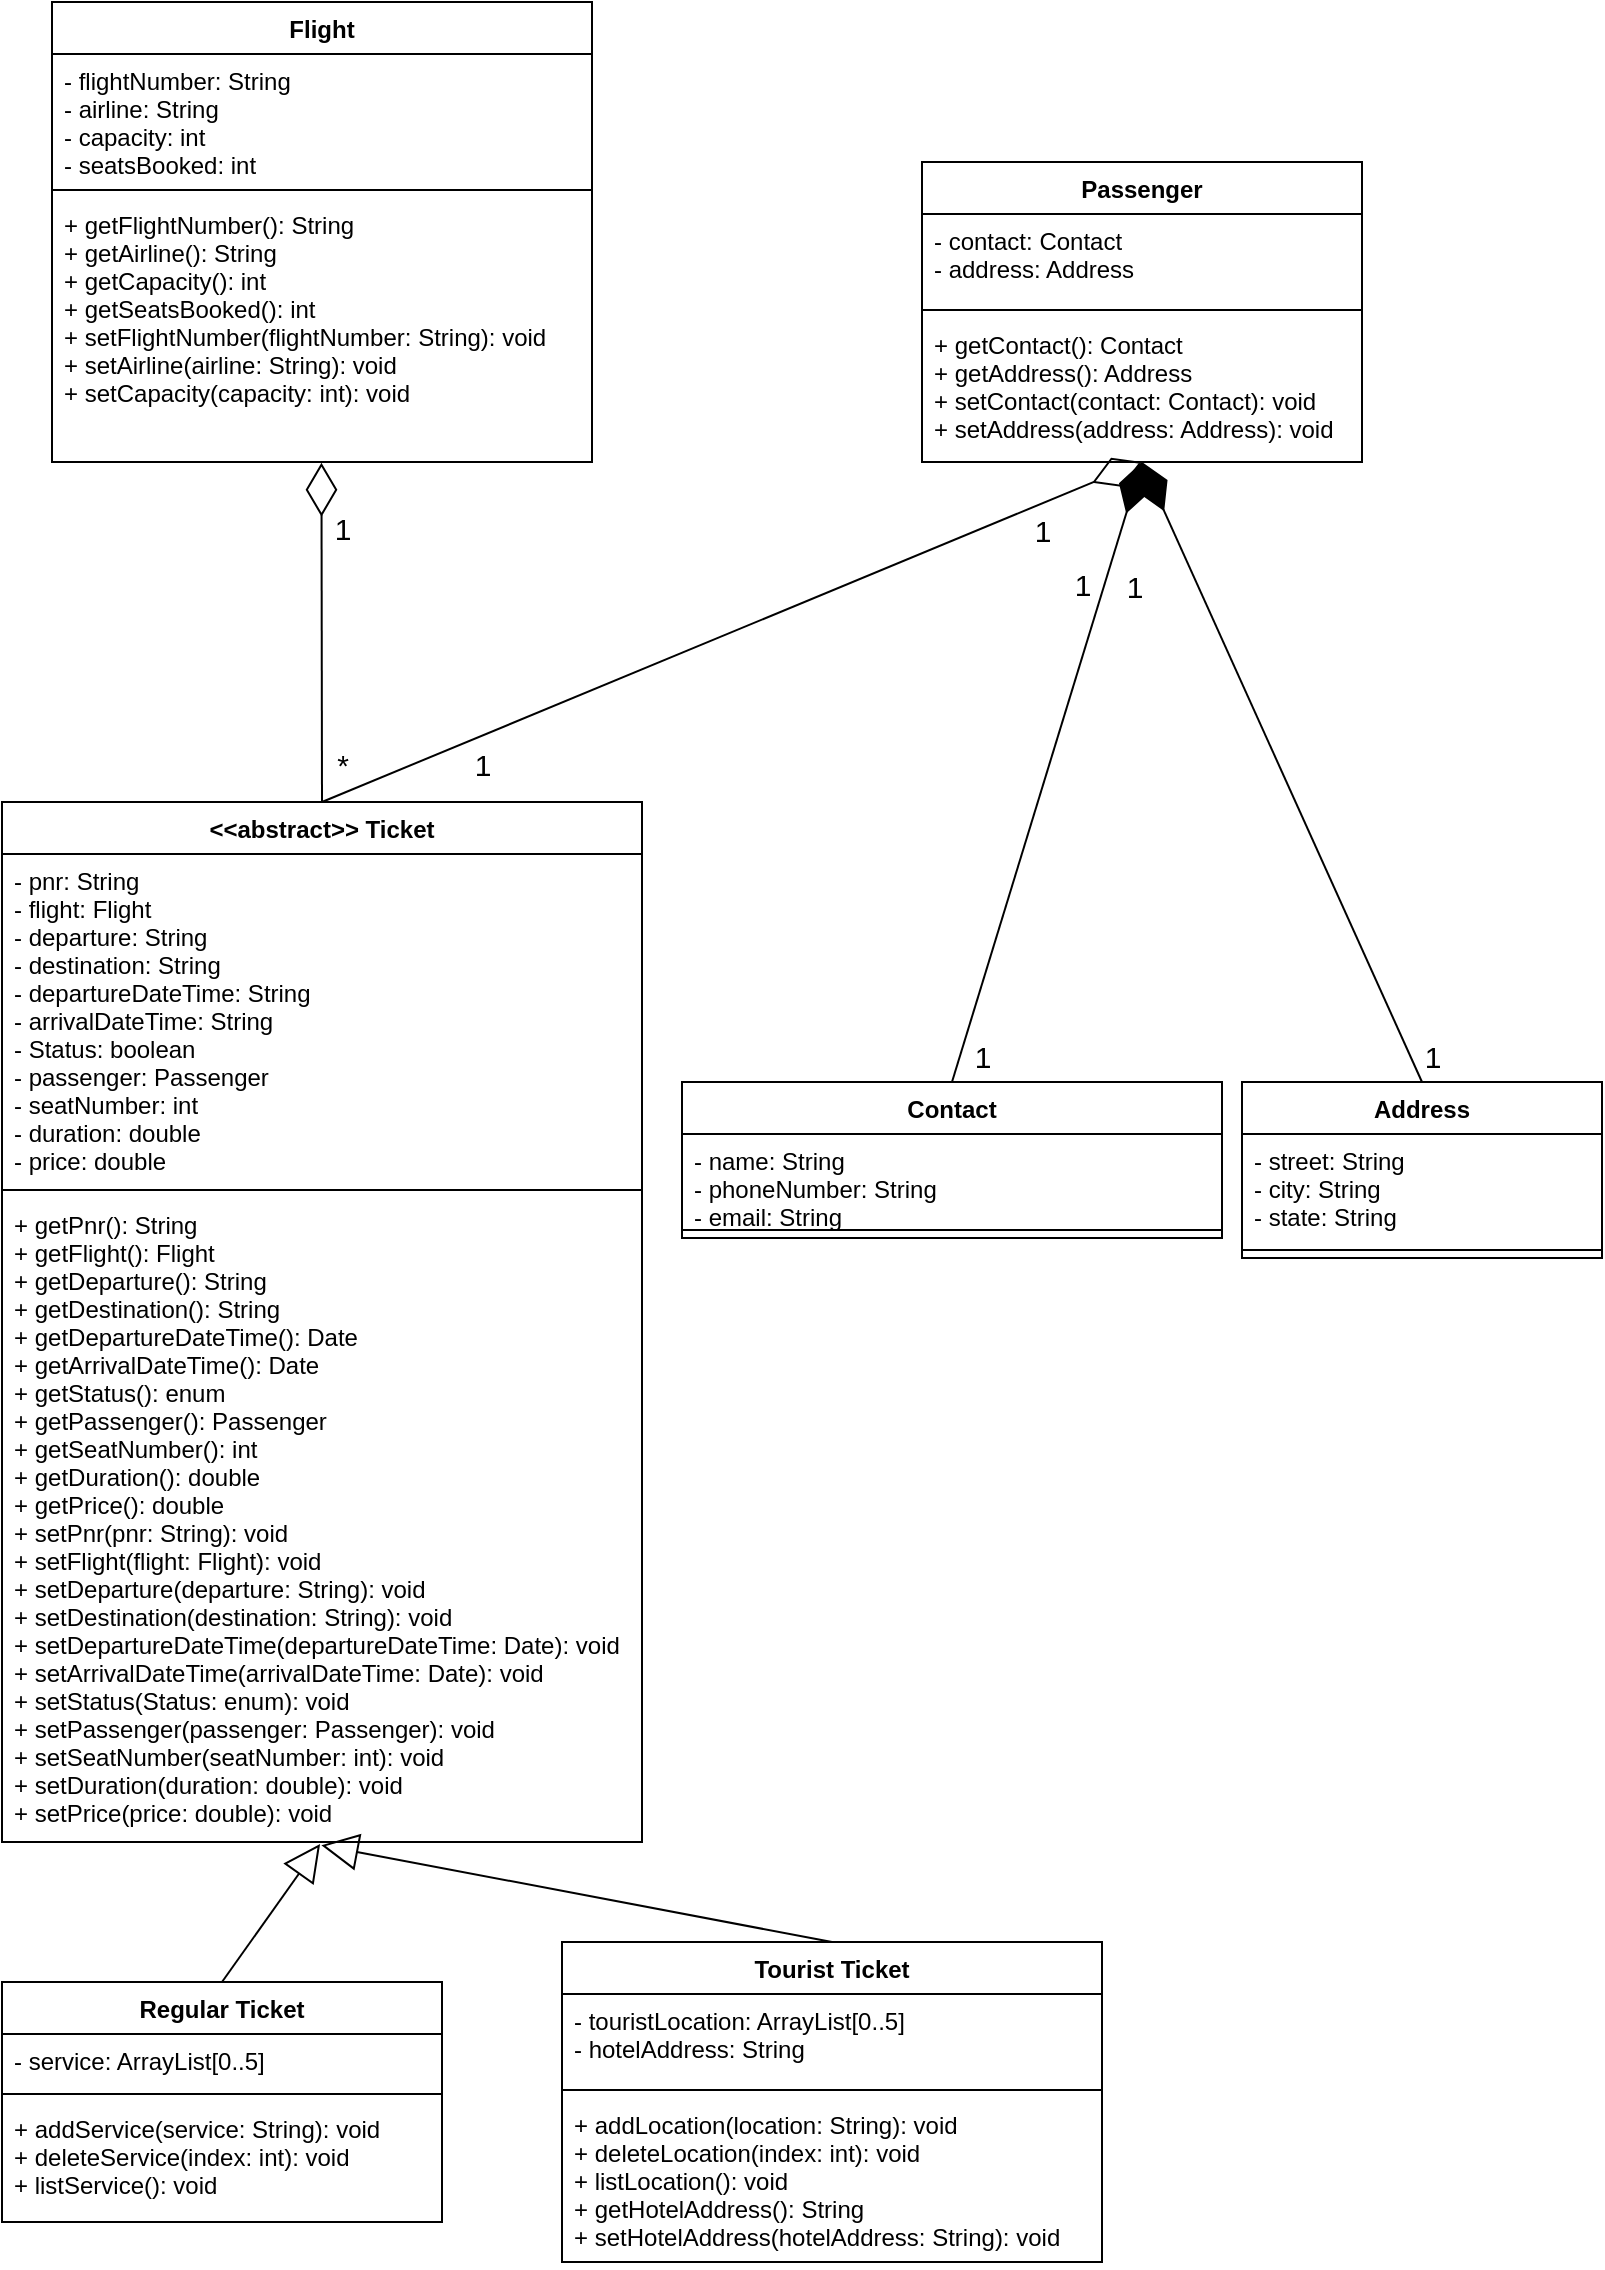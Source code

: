 <mxfile version="15.9.1" type="device"><diagram id="C5RBs43oDa-KdzZeNtuy" name="Page-1"><mxGraphModel dx="521" dy="293" grid="1" gridSize="10" guides="1" tooltips="1" connect="1" arrows="1" fold="1" page="1" pageScale="1" pageWidth="827" pageHeight="1169" math="0" shadow="0"><root><mxCell id="WIyWlLk6GJQsqaUBKTNV-0"/><mxCell id="WIyWlLk6GJQsqaUBKTNV-1" parent="WIyWlLk6GJQsqaUBKTNV-0"/><mxCell id="Q1KW933BfnPNj-5fIado-0" value="Flight" style="swimlane;fontStyle=1;align=center;verticalAlign=top;childLayout=stackLayout;horizontal=1;startSize=26;horizontalStack=0;resizeParent=1;resizeParentMax=0;resizeLast=0;collapsible=1;marginBottom=0;" parent="WIyWlLk6GJQsqaUBKTNV-1" vertex="1"><mxGeometry x="45" y="30" width="270" height="230" as="geometry"/></mxCell><mxCell id="Q1KW933BfnPNj-5fIado-1" value="- flightNumber: String&#10;- airline: String&#10;- capacity: int&#10;- seatsBooked: int" style="text;strokeColor=none;fillColor=none;align=left;verticalAlign=top;spacingLeft=4;spacingRight=4;overflow=hidden;rotatable=0;points=[[0,0.5],[1,0.5]];portConstraint=eastwest;" parent="Q1KW933BfnPNj-5fIado-0" vertex="1"><mxGeometry y="26" width="270" height="64" as="geometry"/></mxCell><mxCell id="Q1KW933BfnPNj-5fIado-2" value="" style="line;strokeWidth=1;fillColor=none;align=left;verticalAlign=middle;spacingTop=-1;spacingLeft=3;spacingRight=3;rotatable=0;labelPosition=right;points=[];portConstraint=eastwest;" parent="Q1KW933BfnPNj-5fIado-0" vertex="1"><mxGeometry y="90" width="270" height="8" as="geometry"/></mxCell><mxCell id="Q1KW933BfnPNj-5fIado-3" value="+ getFlightNumber(): String&#10;+ getAirline(): String&#10;+ getCapacity(): int&#10;+ getSeatsBooked(): int&#10;+ setFlightNumber(flightNumber: String): void&#10;+ setAirline(airline: String): void&#10;+ setCapacity(capacity: int): void" style="text;strokeColor=none;fillColor=none;align=left;verticalAlign=top;spacingLeft=4;spacingRight=4;overflow=hidden;rotatable=0;points=[[0,0.5],[1,0.5]];portConstraint=eastwest;" parent="Q1KW933BfnPNj-5fIado-0" vertex="1"><mxGeometry y="98" width="270" height="132" as="geometry"/></mxCell><mxCell id="Q1KW933BfnPNj-5fIado-4" value="Passenger" style="swimlane;fontStyle=1;align=center;verticalAlign=top;childLayout=stackLayout;horizontal=1;startSize=26;horizontalStack=0;resizeParent=1;resizeParentMax=0;resizeLast=0;collapsible=1;marginBottom=0;" parent="WIyWlLk6GJQsqaUBKTNV-1" vertex="1"><mxGeometry x="480" y="110" width="220" height="150" as="geometry"/></mxCell><mxCell id="Q1KW933BfnPNj-5fIado-5" value="- contact: Contact&#10;- address: Address" style="text;strokeColor=none;fillColor=none;align=left;verticalAlign=top;spacingLeft=4;spacingRight=4;overflow=hidden;rotatable=0;points=[[0,0.5],[1,0.5]];portConstraint=eastwest;" parent="Q1KW933BfnPNj-5fIado-4" vertex="1"><mxGeometry y="26" width="220" height="44" as="geometry"/></mxCell><mxCell id="Q1KW933BfnPNj-5fIado-6" value="" style="line;strokeWidth=1;fillColor=none;align=left;verticalAlign=middle;spacingTop=-1;spacingLeft=3;spacingRight=3;rotatable=0;labelPosition=right;points=[];portConstraint=eastwest;" parent="Q1KW933BfnPNj-5fIado-4" vertex="1"><mxGeometry y="70" width="220" height="8" as="geometry"/></mxCell><mxCell id="Q1KW933BfnPNj-5fIado-7" value="+ getContact(): Contact&#10;+ getAddress(): Address&#10;+ setContact(contact: Contact): void&#10;+ setAddress(address: Address): void" style="text;strokeColor=none;fillColor=none;align=left;verticalAlign=top;spacingLeft=4;spacingRight=4;overflow=hidden;rotatable=0;points=[[0,0.5],[1,0.5]];portConstraint=eastwest;" parent="Q1KW933BfnPNj-5fIado-4" vertex="1"><mxGeometry y="78" width="220" height="72" as="geometry"/></mxCell><mxCell id="Q1KW933BfnPNj-5fIado-8" value="&lt;&lt;abstract&gt;&gt; Ticket" style="swimlane;fontStyle=1;align=center;verticalAlign=top;childLayout=stackLayout;horizontal=1;startSize=26;horizontalStack=0;resizeParent=1;resizeParentMax=0;resizeLast=0;collapsible=1;marginBottom=0;" parent="WIyWlLk6GJQsqaUBKTNV-1" vertex="1"><mxGeometry x="20" y="430" width="320" height="520" as="geometry"/></mxCell><mxCell id="Q1KW933BfnPNj-5fIado-9" value="- pnr: String&#10;- flight: Flight&#10;- departure: String&#10;- destination: String&#10;- departureDateTime: String&#10;- arrivalDateTime: String&#10;- Status: boolean&#10;- passenger: Passenger&#10;- seatNumber: int&#10;- duration: double&#10;- price: double" style="text;strokeColor=none;fillColor=none;align=left;verticalAlign=top;spacingLeft=4;spacingRight=4;overflow=hidden;rotatable=0;points=[[0,0.5],[1,0.5]];portConstraint=eastwest;" parent="Q1KW933BfnPNj-5fIado-8" vertex="1"><mxGeometry y="26" width="320" height="164" as="geometry"/></mxCell><mxCell id="Q1KW933BfnPNj-5fIado-10" value="" style="line;strokeWidth=1;fillColor=none;align=left;verticalAlign=middle;spacingTop=-1;spacingLeft=3;spacingRight=3;rotatable=0;labelPosition=right;points=[];portConstraint=eastwest;" parent="Q1KW933BfnPNj-5fIado-8" vertex="1"><mxGeometry y="190" width="320" height="8" as="geometry"/></mxCell><mxCell id="Q1KW933BfnPNj-5fIado-11" value="+ getPnr(): String&#10;+ getFlight(): Flight&#10;+ getDeparture(): String&#10;+ getDestination(): String&#10;+ getDepartureDateTime(): Date&#10;+ getArrivalDateTime(): Date&#10;+ getStatus(): enum&#10;+ getPassenger(): Passenger&#10;+ getSeatNumber(): int&#10;+ getDuration(): double&#10;+ getPrice(): double&#10;+ setPnr(pnr: String): void&#10;+ setFlight(flight: Flight): void&#10;+ setDeparture(departure: String): void&#10;+ setDestination(destination: String): void&#10;+ setDepartureDateTime(departureDateTime: Date): void&#10;+ setArrivalDateTime(arrivalDateTime: Date): void&#10;+ setStatus(Status: enum): void&#10;+ setPassenger(passenger: Passenger): void&#10;+ setSeatNumber(seatNumber: int): void&#10;+ setDuration(duration: double): void&#10;+ setPrice(price: double): void" style="text;strokeColor=none;fillColor=none;align=left;verticalAlign=top;spacingLeft=4;spacingRight=4;overflow=hidden;rotatable=0;points=[[0,0.5],[1,0.5]];portConstraint=eastwest;" parent="Q1KW933BfnPNj-5fIado-8" vertex="1"><mxGeometry y="198" width="320" height="322" as="geometry"/></mxCell><mxCell id="Q1KW933BfnPNj-5fIado-12" value="Contact" style="swimlane;fontStyle=1;align=center;verticalAlign=top;childLayout=stackLayout;horizontal=1;startSize=26;horizontalStack=0;resizeParent=1;resizeParentMax=0;resizeLast=0;collapsible=1;marginBottom=0;" parent="WIyWlLk6GJQsqaUBKTNV-1" vertex="1"><mxGeometry x="360" y="570" width="270" height="78" as="geometry"/></mxCell><mxCell id="Q1KW933BfnPNj-5fIado-13" value="- name: String&#10;- phoneNumber: String&#10;- email: String" style="text;strokeColor=none;fillColor=none;align=left;verticalAlign=top;spacingLeft=4;spacingRight=4;overflow=hidden;rotatable=0;points=[[0,0.5],[1,0.5]];portConstraint=eastwest;" parent="Q1KW933BfnPNj-5fIado-12" vertex="1"><mxGeometry y="26" width="270" height="44" as="geometry"/></mxCell><mxCell id="Q1KW933BfnPNj-5fIado-14" value="" style="line;strokeWidth=1;fillColor=none;align=left;verticalAlign=middle;spacingTop=-1;spacingLeft=3;spacingRight=3;rotatable=0;labelPosition=right;points=[];portConstraint=eastwest;" parent="Q1KW933BfnPNj-5fIado-12" vertex="1"><mxGeometry y="70" width="270" height="8" as="geometry"/></mxCell><mxCell id="Q1KW933BfnPNj-5fIado-20" value="Address" style="swimlane;fontStyle=1;align=center;verticalAlign=top;childLayout=stackLayout;horizontal=1;startSize=26;horizontalStack=0;resizeParent=1;resizeParentMax=0;resizeLast=0;collapsible=1;marginBottom=0;" parent="WIyWlLk6GJQsqaUBKTNV-1" vertex="1"><mxGeometry x="640" y="570" width="180" height="88" as="geometry"/></mxCell><mxCell id="Q1KW933BfnPNj-5fIado-21" value="- street: String&#10;- city: String&#10;- state: String" style="text;strokeColor=none;fillColor=none;align=left;verticalAlign=top;spacingLeft=4;spacingRight=4;overflow=hidden;rotatable=0;points=[[0,0.5],[1,0.5]];portConstraint=eastwest;" parent="Q1KW933BfnPNj-5fIado-20" vertex="1"><mxGeometry y="26" width="180" height="54" as="geometry"/></mxCell><mxCell id="Q1KW933BfnPNj-5fIado-22" value="" style="line;strokeWidth=1;fillColor=none;align=left;verticalAlign=middle;spacingTop=-1;spacingLeft=3;spacingRight=3;rotatable=0;labelPosition=right;points=[];portConstraint=eastwest;" parent="Q1KW933BfnPNj-5fIado-20" vertex="1"><mxGeometry y="80" width="180" height="8" as="geometry"/></mxCell><mxCell id="Q1KW933BfnPNj-5fIado-24" value="Regular Ticket" style="swimlane;fontStyle=1;align=center;verticalAlign=top;childLayout=stackLayout;horizontal=1;startSize=26;horizontalStack=0;resizeParent=1;resizeParentMax=0;resizeLast=0;collapsible=1;marginBottom=0;" parent="WIyWlLk6GJQsqaUBKTNV-1" vertex="1"><mxGeometry x="20" y="1020" width="220" height="120" as="geometry"/></mxCell><mxCell id="Q1KW933BfnPNj-5fIado-25" value="- service: ArrayList[0..5]" style="text;strokeColor=none;fillColor=none;align=left;verticalAlign=top;spacingLeft=4;spacingRight=4;overflow=hidden;rotatable=0;points=[[0,0.5],[1,0.5]];portConstraint=eastwest;" parent="Q1KW933BfnPNj-5fIado-24" vertex="1"><mxGeometry y="26" width="220" height="26" as="geometry"/></mxCell><mxCell id="Q1KW933BfnPNj-5fIado-26" value="" style="line;strokeWidth=1;fillColor=none;align=left;verticalAlign=middle;spacingTop=-1;spacingLeft=3;spacingRight=3;rotatable=0;labelPosition=right;points=[];portConstraint=eastwest;" parent="Q1KW933BfnPNj-5fIado-24" vertex="1"><mxGeometry y="52" width="220" height="8" as="geometry"/></mxCell><mxCell id="Q1KW933BfnPNj-5fIado-27" value="+ addService(service: String): void&#10;+ deleteService(index: int): void&#10;+ listService(): void" style="text;strokeColor=none;fillColor=none;align=left;verticalAlign=top;spacingLeft=4;spacingRight=4;overflow=hidden;rotatable=0;points=[[0,0.5],[1,0.5]];portConstraint=eastwest;" parent="Q1KW933BfnPNj-5fIado-24" vertex="1"><mxGeometry y="60" width="220" height="60" as="geometry"/></mxCell><mxCell id="Q1KW933BfnPNj-5fIado-28" value="Tourist Ticket" style="swimlane;fontStyle=1;align=center;verticalAlign=top;childLayout=stackLayout;horizontal=1;startSize=26;horizontalStack=0;resizeParent=1;resizeParentMax=0;resizeLast=0;collapsible=1;marginBottom=0;" parent="WIyWlLk6GJQsqaUBKTNV-1" vertex="1"><mxGeometry x="300" y="1000" width="270" height="160" as="geometry"/></mxCell><mxCell id="Q1KW933BfnPNj-5fIado-29" value="- touristLocation: ArrayList[0..5]&#10;- hotelAddress: String" style="text;strokeColor=none;fillColor=none;align=left;verticalAlign=top;spacingLeft=4;spacingRight=4;overflow=hidden;rotatable=0;points=[[0,0.5],[1,0.5]];portConstraint=eastwest;" parent="Q1KW933BfnPNj-5fIado-28" vertex="1"><mxGeometry y="26" width="270" height="44" as="geometry"/></mxCell><mxCell id="Q1KW933BfnPNj-5fIado-30" value="" style="line;strokeWidth=1;fillColor=none;align=left;verticalAlign=middle;spacingTop=-1;spacingLeft=3;spacingRight=3;rotatable=0;labelPosition=right;points=[];portConstraint=eastwest;" parent="Q1KW933BfnPNj-5fIado-28" vertex="1"><mxGeometry y="70" width="270" height="8" as="geometry"/></mxCell><mxCell id="Q1KW933BfnPNj-5fIado-31" value="+ addLocation(location: String): void&#10;+ deleteLocation(index: int): void&#10;+ listLocation(): void&#10;+ getHotelAddress(): String&#10;+ setHotelAddress(hotelAddress: String): void" style="text;strokeColor=none;fillColor=none;align=left;verticalAlign=top;spacingLeft=4;spacingRight=4;overflow=hidden;rotatable=0;points=[[0,0.5],[1,0.5]];portConstraint=eastwest;" parent="Q1KW933BfnPNj-5fIado-28" vertex="1"><mxGeometry y="78" width="270" height="82" as="geometry"/></mxCell><mxCell id="Q1KW933BfnPNj-5fIado-35" value="" style="endArrow=block;endSize=16;endFill=0;html=1;rounded=0;entryX=0.497;entryY=1.003;entryDx=0;entryDy=0;entryPerimeter=0;exitX=0.5;exitY=0;exitDx=0;exitDy=0;" parent="WIyWlLk6GJQsqaUBKTNV-1" source="Q1KW933BfnPNj-5fIado-24" target="Q1KW933BfnPNj-5fIado-11" edge="1"><mxGeometry width="160" relative="1" as="geometry"><mxPoint x="170" y="990" as="sourcePoint"/><mxPoint x="340" y="980" as="targetPoint"/></mxGeometry></mxCell><mxCell id="Q1KW933BfnPNj-5fIado-36" value="" style="endArrow=block;endSize=16;endFill=0;html=1;rounded=0;exitX=0.5;exitY=0;exitDx=0;exitDy=0;entryX=0.499;entryY=1.005;entryDx=0;entryDy=0;entryPerimeter=0;" parent="WIyWlLk6GJQsqaUBKTNV-1" source="Q1KW933BfnPNj-5fIado-28" target="Q1KW933BfnPNj-5fIado-11" edge="1"><mxGeometry width="160" relative="1" as="geometry"><mxPoint x="180" y="1030" as="sourcePoint"/><mxPoint x="330" y="960" as="targetPoint"/></mxGeometry></mxCell><mxCell id="Q1KW933BfnPNj-5fIado-37" value="" style="endArrow=diamondThin;endFill=0;endSize=24;html=1;rounded=0;exitX=0.5;exitY=0;exitDx=0;exitDy=0;entryX=0.499;entryY=1.003;entryDx=0;entryDy=0;entryPerimeter=0;" parent="WIyWlLk6GJQsqaUBKTNV-1" source="Q1KW933BfnPNj-5fIado-8" target="Q1KW933BfnPNj-5fIado-3" edge="1"><mxGeometry width="160" relative="1" as="geometry"><mxPoint x="340" y="360" as="sourcePoint"/><mxPoint x="500" y="360" as="targetPoint"/></mxGeometry></mxCell><mxCell id="Q1KW933BfnPNj-5fIado-38" value="1" style="edgeLabel;html=1;align=center;verticalAlign=middle;resizable=0;points=[];fontSize=15;" parent="Q1KW933BfnPNj-5fIado-37" vertex="1" connectable="0"><mxGeometry x="0.617" y="-1" relative="1" as="geometry"><mxPoint x="9" as="offset"/></mxGeometry></mxCell><mxCell id="Q1KW933BfnPNj-5fIado-39" value="*" style="edgeLabel;html=1;align=center;verticalAlign=middle;resizable=0;points=[];fontSize=15;" parent="Q1KW933BfnPNj-5fIado-37" vertex="1" connectable="0"><mxGeometry x="-0.887" relative="1" as="geometry"><mxPoint x="10" y="-10" as="offset"/></mxGeometry></mxCell><mxCell id="Q1KW933BfnPNj-5fIado-40" value="" style="endArrow=diamondThin;endFill=0;endSize=24;html=1;rounded=0;exitX=0.5;exitY=0;exitDx=0;exitDy=0;entryX=0.5;entryY=1;entryDx=0;entryDy=0;" parent="WIyWlLk6GJQsqaUBKTNV-1" source="Q1KW933BfnPNj-5fIado-8" target="Q1KW933BfnPNj-5fIado-4" edge="1"><mxGeometry width="160" relative="1" as="geometry"><mxPoint x="410" y="420" as="sourcePoint"/><mxPoint x="410" y="250" as="targetPoint"/></mxGeometry></mxCell><mxCell id="Q1KW933BfnPNj-5fIado-41" value="1" style="edgeLabel;html=1;align=center;verticalAlign=middle;resizable=0;points=[];fontSize=15;" parent="Q1KW933BfnPNj-5fIado-40" vertex="1" connectable="0"><mxGeometry x="0.617" y="-1" relative="1" as="geometry"><mxPoint x="28" as="offset"/></mxGeometry></mxCell><mxCell id="Q1KW933BfnPNj-5fIado-42" value="1" style="edgeLabel;html=1;align=center;verticalAlign=middle;resizable=0;points=[];fontSize=15;" parent="Q1KW933BfnPNj-5fIado-40" vertex="1" connectable="0"><mxGeometry x="-0.887" relative="1" as="geometry"><mxPoint x="57" y="-10" as="offset"/></mxGeometry></mxCell><mxCell id="Q1KW933BfnPNj-5fIado-48" value="" style="endArrow=diamondThin;endFill=1;endSize=24;html=1;rounded=0;fontSize=15;exitX=0.5;exitY=0;exitDx=0;exitDy=0;" parent="WIyWlLk6GJQsqaUBKTNV-1" source="Q1KW933BfnPNj-5fIado-12" edge="1"><mxGeometry width="160" relative="1" as="geometry"><mxPoint x="520" y="530" as="sourcePoint"/><mxPoint x="590" y="260" as="targetPoint"/></mxGeometry></mxCell><mxCell id="Q1KW933BfnPNj-5fIado-49" value="1" style="edgeLabel;html=1;align=center;verticalAlign=middle;resizable=0;points=[];fontSize=15;" parent="Q1KW933BfnPNj-5fIado-48" vertex="1" connectable="0"><mxGeometry x="-0.916" relative="1" as="geometry"><mxPoint x="11" as="offset"/></mxGeometry></mxCell><mxCell id="Q1KW933BfnPNj-5fIado-50" value="1" style="edgeLabel;html=1;align=center;verticalAlign=middle;resizable=0;points=[];fontSize=15;" parent="Q1KW933BfnPNj-5fIado-48" vertex="1" connectable="0"><mxGeometry x="0.783" y="1" relative="1" as="geometry"><mxPoint x="-19" y="27" as="offset"/></mxGeometry></mxCell><mxCell id="Q1KW933BfnPNj-5fIado-51" value="" style="endArrow=diamondThin;endFill=1;endSize=24;html=1;rounded=0;fontSize=15;exitX=0.5;exitY=0;exitDx=0;exitDy=0;" parent="WIyWlLk6GJQsqaUBKTNV-1" source="Q1KW933BfnPNj-5fIado-20" edge="1"><mxGeometry width="160" relative="1" as="geometry"><mxPoint x="505" y="580" as="sourcePoint"/><mxPoint x="590" y="260" as="targetPoint"/></mxGeometry></mxCell><mxCell id="Q1KW933BfnPNj-5fIado-52" value="1" style="edgeLabel;html=1;align=center;verticalAlign=middle;resizable=0;points=[];fontSize=15;" parent="Q1KW933BfnPNj-5fIado-51" vertex="1" connectable="0"><mxGeometry x="-0.916" relative="1" as="geometry"><mxPoint x="11" as="offset"/></mxGeometry></mxCell><mxCell id="Q1KW933BfnPNj-5fIado-53" value="1" style="edgeLabel;html=1;align=center;verticalAlign=middle;resizable=0;points=[];fontSize=15;" parent="Q1KW933BfnPNj-5fIado-51" vertex="1" connectable="0"><mxGeometry x="0.783" y="1" relative="1" as="geometry"><mxPoint x="-19" y="27" as="offset"/></mxGeometry></mxCell></root></mxGraphModel></diagram></mxfile>